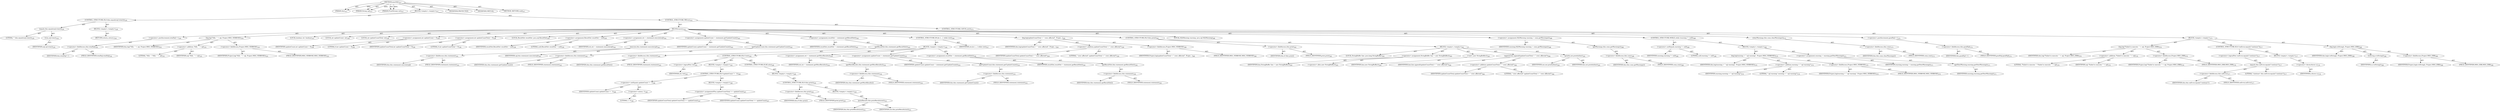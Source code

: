 digraph "execSQL" {  
"111669149715" [label = <(METHOD,execSQL)<SUB>527</SUB>> ]
"115964117005" [label = <(PARAM,this)<SUB>527</SUB>> ]
"115964117032" [label = <(PARAM,String sql)<SUB>527</SUB>> ]
"115964117033" [label = <(PARAM,PrintStream out)<SUB>527</SUB>> ]
"25769803843" [label = <(BLOCK,&lt;empty&gt;,&lt;empty&gt;)<SUB>527</SUB>> ]
"47244640300" [label = <(CONTROL_STRUCTURE,IF,if (this.equals(sql.trim())))<SUB>529</SUB>> ]
"30064771350" [label = <(equals,this.equals(sql.trim()))<SUB>529</SUB>> ]
"90194313254" [label = <(LITERAL,&quot;&quot;,this.equals(sql.trim()))<SUB>529</SUB>> ]
"30064771351" [label = <(trim,sql.trim())<SUB>529</SUB>> ]
"68719476953" [label = <(IDENTIFIER,sql,sql.trim())<SUB>529</SUB>> ]
"25769803844" [label = <(BLOCK,&lt;empty&gt;,&lt;empty&gt;)<SUB>529</SUB>> ]
"146028888067" [label = <(RETURN,return;,return;)<SUB>530</SUB>> ]
"47244640301" [label = <(CONTROL_STRUCTURE,TRY,try)<SUB>533</SUB>> ]
"25769803845" [label = <(BLOCK,try,try)<SUB>533</SUB>> ]
"30064771352" [label = <(&lt;operator&gt;.postIncrement,totalSql++)<SUB>534</SUB>> ]
"30064771353" [label = <(&lt;operator&gt;.fieldAccess,this.totalSql)<SUB>534</SUB>> ]
"68719476954" [label = <(IDENTIFIER,this,totalSql++)> ]
"55834574922" [label = <(FIELD_IDENTIFIER,totalSql,totalSql)<SUB>534</SUB>> ]
"30064771354" [label = <(log,log(&quot;SQL: &quot; + sql, Project.MSG_VERBOSE))<SUB>535</SUB>> ]
"68719476766" [label = <(IDENTIFIER,this,log(&quot;SQL: &quot; + sql, Project.MSG_VERBOSE))<SUB>535</SUB>> ]
"30064771355" [label = <(&lt;operator&gt;.addition,&quot;SQL: &quot; + sql)<SUB>535</SUB>> ]
"90194313255" [label = <(LITERAL,&quot;SQL: &quot;,&quot;SQL: &quot; + sql)<SUB>535</SUB>> ]
"68719476955" [label = <(IDENTIFIER,sql,&quot;SQL: &quot; + sql)<SUB>535</SUB>> ]
"30064771356" [label = <(&lt;operator&gt;.fieldAccess,Project.MSG_VERBOSE)<SUB>535</SUB>> ]
"68719476956" [label = <(IDENTIFIER,Project,log(&quot;SQL: &quot; + sql, Project.MSG_VERBOSE))<SUB>535</SUB>> ]
"55834574923" [label = <(FIELD_IDENTIFIER,MSG_VERBOSE,MSG_VERBOSE)<SUB>535</SUB>> ]
"94489280537" [label = <(LOCAL,boolean ret: boolean)<SUB>537</SUB>> ]
"94489280538" [label = <(LOCAL,int updateCount: int)<SUB>538</SUB>> ]
"94489280539" [label = <(LOCAL,int updateCountTotal: int)<SUB>538</SUB>> ]
"30064771357" [label = <(&lt;operator&gt;.assignment,int updateCount = 0)<SUB>538</SUB>> ]
"68719476957" [label = <(IDENTIFIER,updateCount,int updateCount = 0)<SUB>538</SUB>> ]
"90194313256" [label = <(LITERAL,0,int updateCount = 0)<SUB>538</SUB>> ]
"30064771358" [label = <(&lt;operator&gt;.assignment,int updateCountTotal = 0)<SUB>538</SUB>> ]
"68719476958" [label = <(IDENTIFIER,updateCountTotal,int updateCountTotal = 0)<SUB>538</SUB>> ]
"90194313257" [label = <(LITERAL,0,int updateCountTotal = 0)<SUB>538</SUB>> ]
"94489280540" [label = <(LOCAL,ResultSet resultSet: java.sql.ResultSet)<SUB>539</SUB>> ]
"30064771359" [label = <(&lt;operator&gt;.assignment,ResultSet resultSet = null)<SUB>539</SUB>> ]
"68719476959" [label = <(IDENTIFIER,resultSet,ResultSet resultSet = null)<SUB>539</SUB>> ]
"90194313258" [label = <(LITERAL,null,ResultSet resultSet = null)<SUB>539</SUB>> ]
"30064771360" [label = <(&lt;operator&gt;.assignment,ret = statement.execute(sql))<SUB>541</SUB>> ]
"68719476960" [label = <(IDENTIFIER,ret,ret = statement.execute(sql))<SUB>541</SUB>> ]
"30064771361" [label = <(execute,this.statement.execute(sql))<SUB>541</SUB>> ]
"30064771362" [label = <(&lt;operator&gt;.fieldAccess,this.statement)<SUB>541</SUB>> ]
"68719476961" [label = <(IDENTIFIER,this,this.statement.execute(sql))> ]
"55834574924" [label = <(FIELD_IDENTIFIER,statement,statement)<SUB>541</SUB>> ]
"68719476962" [label = <(IDENTIFIER,sql,this.statement.execute(sql))<SUB>541</SUB>> ]
"30064771363" [label = <(&lt;operator&gt;.assignment,updateCount = statement.getUpdateCount())<SUB>542</SUB>> ]
"68719476963" [label = <(IDENTIFIER,updateCount,updateCount = statement.getUpdateCount())<SUB>542</SUB>> ]
"30064771364" [label = <(getUpdateCount,this.statement.getUpdateCount())<SUB>542</SUB>> ]
"30064771365" [label = <(&lt;operator&gt;.fieldAccess,this.statement)<SUB>542</SUB>> ]
"68719476964" [label = <(IDENTIFIER,this,this.statement.getUpdateCount())> ]
"55834574925" [label = <(FIELD_IDENTIFIER,statement,statement)<SUB>542</SUB>> ]
"30064771366" [label = <(&lt;operator&gt;.assignment,resultSet = statement.getResultSet())<SUB>543</SUB>> ]
"68719476965" [label = <(IDENTIFIER,resultSet,resultSet = statement.getResultSet())<SUB>543</SUB>> ]
"30064771367" [label = <(getResultSet,this.statement.getResultSet())<SUB>543</SUB>> ]
"30064771368" [label = <(&lt;operator&gt;.fieldAccess,this.statement)<SUB>543</SUB>> ]
"68719476966" [label = <(IDENTIFIER,this,this.statement.getResultSet())> ]
"55834574926" [label = <(FIELD_IDENTIFIER,statement,statement)<SUB>543</SUB>> ]
"47244640302" [label = <(CONTROL_STRUCTURE,DO,do {...} while (ret))<SUB>544</SUB>> ]
"25769803846" [label = <(BLOCK,&lt;empty&gt;,&lt;empty&gt;)<SUB>544</SUB>> ]
"47244640303" [label = <(CONTROL_STRUCTURE,IF,if (!ret))<SUB>545</SUB>> ]
"30064771369" [label = <(&lt;operator&gt;.logicalNot,!ret)<SUB>545</SUB>> ]
"68719476967" [label = <(IDENTIFIER,ret,!ret)<SUB>545</SUB>> ]
"25769803847" [label = <(BLOCK,&lt;empty&gt;,&lt;empty&gt;)<SUB>545</SUB>> ]
"47244640304" [label = <(CONTROL_STRUCTURE,IF,if (updateCount != -1))<SUB>546</SUB>> ]
"30064771370" [label = <(&lt;operator&gt;.notEquals,updateCount != -1)<SUB>546</SUB>> ]
"68719476968" [label = <(IDENTIFIER,updateCount,updateCount != -1)<SUB>546</SUB>> ]
"30064771371" [label = <(&lt;operator&gt;.minus,-1)<SUB>546</SUB>> ]
"90194313259" [label = <(LITERAL,1,-1)<SUB>546</SUB>> ]
"25769803848" [label = <(BLOCK,&lt;empty&gt;,&lt;empty&gt;)<SUB>546</SUB>> ]
"30064771372" [label = <(&lt;operator&gt;.assignmentPlus,updateCountTotal += updateCount)<SUB>547</SUB>> ]
"68719476969" [label = <(IDENTIFIER,updateCountTotal,updateCountTotal += updateCount)<SUB>547</SUB>> ]
"68719476970" [label = <(IDENTIFIER,updateCount,updateCountTotal += updateCount)<SUB>547</SUB>> ]
"47244640305" [label = <(CONTROL_STRUCTURE,ELSE,else)<SUB>549</SUB>> ]
"25769803849" [label = <(BLOCK,&lt;empty&gt;,&lt;empty&gt;)<SUB>549</SUB>> ]
"47244640306" [label = <(CONTROL_STRUCTURE,IF,if (this.print))<SUB>550</SUB>> ]
"30064771373" [label = <(&lt;operator&gt;.fieldAccess,this.print)<SUB>550</SUB>> ]
"68719476971" [label = <(IDENTIFIER,this,if (this.print))> ]
"55834574927" [label = <(FIELD_IDENTIFIER,print,print)<SUB>550</SUB>> ]
"25769803850" [label = <(BLOCK,&lt;empty&gt;,&lt;empty&gt;)<SUB>550</SUB>> ]
"30064771374" [label = <(printResults,this.printResults(out))<SUB>551</SUB>> ]
"68719476767" [label = <(IDENTIFIER,this,this.printResults(out))<SUB>551</SUB>> ]
"68719476972" [label = <(IDENTIFIER,out,this.printResults(out))<SUB>551</SUB>> ]
"30064771375" [label = <(&lt;operator&gt;.assignment,ret = statement.getMoreResults())<SUB>554</SUB>> ]
"68719476973" [label = <(IDENTIFIER,ret,ret = statement.getMoreResults())<SUB>554</SUB>> ]
"30064771376" [label = <(getMoreResults,this.statement.getMoreResults())<SUB>554</SUB>> ]
"30064771377" [label = <(&lt;operator&gt;.fieldAccess,this.statement)<SUB>554</SUB>> ]
"68719476974" [label = <(IDENTIFIER,this,this.statement.getMoreResults())> ]
"55834574928" [label = <(FIELD_IDENTIFIER,statement,statement)<SUB>554</SUB>> ]
"30064771378" [label = <(&lt;operator&gt;.assignment,updateCount = statement.getUpdateCount())<SUB>555</SUB>> ]
"68719476975" [label = <(IDENTIFIER,updateCount,updateCount = statement.getUpdateCount())<SUB>555</SUB>> ]
"30064771379" [label = <(getUpdateCount,this.statement.getUpdateCount())<SUB>555</SUB>> ]
"30064771380" [label = <(&lt;operator&gt;.fieldAccess,this.statement)<SUB>555</SUB>> ]
"68719476976" [label = <(IDENTIFIER,this,this.statement.getUpdateCount())> ]
"55834574929" [label = <(FIELD_IDENTIFIER,statement,statement)<SUB>555</SUB>> ]
"30064771381" [label = <(&lt;operator&gt;.assignment,resultSet = statement.getResultSet())<SUB>556</SUB>> ]
"68719476977" [label = <(IDENTIFIER,resultSet,resultSet = statement.getResultSet())<SUB>556</SUB>> ]
"30064771382" [label = <(getResultSet,this.statement.getResultSet())<SUB>556</SUB>> ]
"30064771383" [label = <(&lt;operator&gt;.fieldAccess,this.statement)<SUB>556</SUB>> ]
"68719476978" [label = <(IDENTIFIER,this,this.statement.getResultSet())> ]
"55834574930" [label = <(FIELD_IDENTIFIER,statement,statement)<SUB>556</SUB>> ]
"68719476979" [label = <(IDENTIFIER,ret,do {...} while (ret))<SUB>557</SUB>> ]
"30064771384" [label = <(log,log(updateCountTotal + &quot; rows affected&quot;, Projec...)<SUB>559</SUB>> ]
"68719476768" [label = <(IDENTIFIER,this,log(updateCountTotal + &quot; rows affected&quot;, Projec...)<SUB>559</SUB>> ]
"30064771385" [label = <(&lt;operator&gt;.addition,updateCountTotal + &quot; rows affected&quot;)<SUB>559</SUB>> ]
"68719476980" [label = <(IDENTIFIER,updateCountTotal,updateCountTotal + &quot; rows affected&quot;)<SUB>559</SUB>> ]
"90194313260" [label = <(LITERAL,&quot; rows affected&quot;,updateCountTotal + &quot; rows affected&quot;)<SUB>559</SUB>> ]
"30064771386" [label = <(&lt;operator&gt;.fieldAccess,Project.MSG_VERBOSE)<SUB>560</SUB>> ]
"68719476981" [label = <(IDENTIFIER,Project,log(updateCountTotal + &quot; rows affected&quot;, Projec...)<SUB>560</SUB>> ]
"55834574931" [label = <(FIELD_IDENTIFIER,MSG_VERBOSE,MSG_VERBOSE)<SUB>560</SUB>> ]
"47244640307" [label = <(CONTROL_STRUCTURE,IF,if (this.print))<SUB>562</SUB>> ]
"30064771387" [label = <(&lt;operator&gt;.fieldAccess,this.print)<SUB>562</SUB>> ]
"68719476982" [label = <(IDENTIFIER,this,if (this.print))> ]
"55834574932" [label = <(FIELD_IDENTIFIER,print,print)<SUB>562</SUB>> ]
"25769803851" [label = <(BLOCK,&lt;empty&gt;,&lt;empty&gt;)<SUB>562</SUB>> ]
"94489280541" [label = <(LOCAL,StringBuffer line: java.lang.StringBuffer)<SUB>563</SUB>> ]
"30064771388" [label = <(&lt;operator&gt;.assignment,StringBuffer line = new StringBuffer())<SUB>563</SUB>> ]
"68719476983" [label = <(IDENTIFIER,line,StringBuffer line = new StringBuffer())<SUB>563</SUB>> ]
"30064771389" [label = <(&lt;operator&gt;.alloc,new StringBuffer())<SUB>563</SUB>> ]
"30064771390" [label = <(&lt;init&gt;,new StringBuffer())<SUB>563</SUB>> ]
"68719476984" [label = <(IDENTIFIER,line,new StringBuffer())<SUB>563</SUB>> ]
"30064771391" [label = <(append,line.append(updateCountTotal + &quot; rows affected&quot;))<SUB>564</SUB>> ]
"68719476985" [label = <(IDENTIFIER,line,line.append(updateCountTotal + &quot; rows affected&quot;))<SUB>564</SUB>> ]
"30064771392" [label = <(&lt;operator&gt;.addition,updateCountTotal + &quot; rows affected&quot;)<SUB>564</SUB>> ]
"68719476986" [label = <(IDENTIFIER,updateCountTotal,updateCountTotal + &quot; rows affected&quot;)<SUB>564</SUB>> ]
"90194313261" [label = <(LITERAL,&quot; rows affected&quot;,updateCountTotal + &quot; rows affected&quot;)<SUB>564</SUB>> ]
"30064771393" [label = <(println,out.println(line))<SUB>565</SUB>> ]
"68719476987" [label = <(IDENTIFIER,out,out.println(line))<SUB>565</SUB>> ]
"68719476988" [label = <(IDENTIFIER,line,out.println(line))<SUB>565</SUB>> ]
"94489280542" [label = <(LOCAL,SQLWarning warning: java.sql.SQLWarning)<SUB>568</SUB>> ]
"30064771394" [label = <(&lt;operator&gt;.assignment,SQLWarning warning = conn.getWarnings())<SUB>568</SUB>> ]
"68719476989" [label = <(IDENTIFIER,warning,SQLWarning warning = conn.getWarnings())<SUB>568</SUB>> ]
"30064771395" [label = <(getWarnings,this.conn.getWarnings())<SUB>568</SUB>> ]
"30064771396" [label = <(&lt;operator&gt;.fieldAccess,this.conn)<SUB>568</SUB>> ]
"68719476990" [label = <(IDENTIFIER,this,this.conn.getWarnings())> ]
"55834574933" [label = <(FIELD_IDENTIFIER,conn,conn)<SUB>568</SUB>> ]
"47244640308" [label = <(CONTROL_STRUCTURE,WHILE,while (warning != null))<SUB>569</SUB>> ]
"30064771397" [label = <(&lt;operator&gt;.notEquals,warning != null)<SUB>569</SUB>> ]
"68719476991" [label = <(IDENTIFIER,warning,warning != null)<SUB>569</SUB>> ]
"90194313262" [label = <(LITERAL,null,warning != null)<SUB>569</SUB>> ]
"25769803852" [label = <(BLOCK,&lt;empty&gt;,&lt;empty&gt;)<SUB>569</SUB>> ]
"30064771398" [label = <(log,log(warning + &quot; sql warning&quot;, Project.MSG_VERBOSE))<SUB>570</SUB>> ]
"68719476769" [label = <(IDENTIFIER,this,log(warning + &quot; sql warning&quot;, Project.MSG_VERBOSE))<SUB>570</SUB>> ]
"30064771399" [label = <(&lt;operator&gt;.addition,warning + &quot; sql warning&quot;)<SUB>570</SUB>> ]
"68719476992" [label = <(IDENTIFIER,warning,warning + &quot; sql warning&quot;)<SUB>570</SUB>> ]
"90194313263" [label = <(LITERAL,&quot; sql warning&quot;,warning + &quot; sql warning&quot;)<SUB>570</SUB>> ]
"30064771400" [label = <(&lt;operator&gt;.fieldAccess,Project.MSG_VERBOSE)<SUB>570</SUB>> ]
"68719476993" [label = <(IDENTIFIER,Project,log(warning + &quot; sql warning&quot;, Project.MSG_VERBOSE))<SUB>570</SUB>> ]
"55834574934" [label = <(FIELD_IDENTIFIER,MSG_VERBOSE,MSG_VERBOSE)<SUB>570</SUB>> ]
"30064771401" [label = <(&lt;operator&gt;.assignment,warning = warning.getNextWarning())<SUB>571</SUB>> ]
"68719476994" [label = <(IDENTIFIER,warning,warning = warning.getNextWarning())<SUB>571</SUB>> ]
"30064771402" [label = <(getNextWarning,warning.getNextWarning())<SUB>571</SUB>> ]
"68719476995" [label = <(IDENTIFIER,warning,warning.getNextWarning())<SUB>571</SUB>> ]
"30064771403" [label = <(clearWarnings,this.conn.clearWarnings())<SUB>573</SUB>> ]
"30064771404" [label = <(&lt;operator&gt;.fieldAccess,this.conn)<SUB>573</SUB>> ]
"68719476996" [label = <(IDENTIFIER,this,this.conn.clearWarnings())> ]
"55834574935" [label = <(FIELD_IDENTIFIER,conn,conn)<SUB>573</SUB>> ]
"30064771405" [label = <(&lt;operator&gt;.postIncrement,goodSql++)<SUB>574</SUB>> ]
"30064771406" [label = <(&lt;operator&gt;.fieldAccess,this.goodSql)<SUB>574</SUB>> ]
"68719476997" [label = <(IDENTIFIER,this,goodSql++)> ]
"55834574936" [label = <(FIELD_IDENTIFIER,goodSql,goodSql)<SUB>574</SUB>> ]
"47244640309" [label = <(CONTROL_STRUCTURE,CATCH,catch)<SUB>575</SUB>> ]
"25769803853" [label = <(BLOCK,&lt;empty&gt;,&lt;empty&gt;)<SUB>575</SUB>> ]
"30064771407" [label = <(log,log(&quot;Failed to execute: &quot; + sql, Project.MSG_ERR))<SUB>576</SUB>> ]
"68719476770" [label = <(IDENTIFIER,this,log(&quot;Failed to execute: &quot; + sql, Project.MSG_ERR))<SUB>576</SUB>> ]
"30064771408" [label = <(&lt;operator&gt;.addition,&quot;Failed to execute: &quot; + sql)<SUB>576</SUB>> ]
"90194313264" [label = <(LITERAL,&quot;Failed to execute: &quot;,&quot;Failed to execute: &quot; + sql)<SUB>576</SUB>> ]
"68719476998" [label = <(IDENTIFIER,sql,&quot;Failed to execute: &quot; + sql)<SUB>576</SUB>> ]
"30064771409" [label = <(&lt;operator&gt;.fieldAccess,Project.MSG_ERR)<SUB>576</SUB>> ]
"68719476999" [label = <(IDENTIFIER,Project,log(&quot;Failed to execute: &quot; + sql, Project.MSG_ERR))<SUB>576</SUB>> ]
"55834574937" [label = <(FIELD_IDENTIFIER,MSG_ERR,MSG_ERR)<SUB>576</SUB>> ]
"47244640310" [label = <(CONTROL_STRUCTURE,IF,if (!onError.equals(&quot;continue&quot;)))<SUB>577</SUB>> ]
"30064771410" [label = <(&lt;operator&gt;.logicalNot,!onError.equals(&quot;continue&quot;))<SUB>577</SUB>> ]
"30064771411" [label = <(equals,this.onError.equals(&quot;continue&quot;))<SUB>577</SUB>> ]
"30064771412" [label = <(&lt;operator&gt;.fieldAccess,this.onError)<SUB>577</SUB>> ]
"68719477000" [label = <(IDENTIFIER,this,this.onError.equals(&quot;continue&quot;))> ]
"55834574938" [label = <(FIELD_IDENTIFIER,onError,onError)<SUB>577</SUB>> ]
"90194313265" [label = <(LITERAL,&quot;continue&quot;,this.onError.equals(&quot;continue&quot;))<SUB>577</SUB>> ]
"25769803854" [label = <(BLOCK,&lt;empty&gt;,&lt;empty&gt;)<SUB>577</SUB>> ]
"30064771413" [label = <(&lt;operator&gt;.throw,throw e;)<SUB>578</SUB>> ]
"68719477001" [label = <(IDENTIFIER,e,throw e;)<SUB>578</SUB>> ]
"30064771414" [label = <(log,log(e.toString(), Project.MSG_ERR))<SUB>580</SUB>> ]
"68719476771" [label = <(IDENTIFIER,this,log(e.toString(), Project.MSG_ERR))<SUB>580</SUB>> ]
"30064771415" [label = <(toString,e.toString())<SUB>580</SUB>> ]
"68719477002" [label = <(IDENTIFIER,e,e.toString())<SUB>580</SUB>> ]
"30064771416" [label = <(&lt;operator&gt;.fieldAccess,Project.MSG_ERR)<SUB>580</SUB>> ]
"68719477003" [label = <(IDENTIFIER,Project,log(e.toString(), Project.MSG_ERR))<SUB>580</SUB>> ]
"55834574939" [label = <(FIELD_IDENTIFIER,MSG_ERR,MSG_ERR)<SUB>580</SUB>> ]
"133143986236" [label = <(MODIFIER,PROTECTED)> ]
"133143986237" [label = <(MODIFIER,VIRTUAL)> ]
"128849018899" [label = <(METHOD_RETURN,void)<SUB>527</SUB>> ]
  "111669149715" -> "115964117005"  [ label = "AST: "] 
  "111669149715" -> "115964117032"  [ label = "AST: "] 
  "111669149715" -> "115964117033"  [ label = "AST: "] 
  "111669149715" -> "25769803843"  [ label = "AST: "] 
  "111669149715" -> "133143986236"  [ label = "AST: "] 
  "111669149715" -> "133143986237"  [ label = "AST: "] 
  "111669149715" -> "128849018899"  [ label = "AST: "] 
  "25769803843" -> "47244640300"  [ label = "AST: "] 
  "25769803843" -> "47244640301"  [ label = "AST: "] 
  "47244640300" -> "30064771350"  [ label = "AST: "] 
  "47244640300" -> "25769803844"  [ label = "AST: "] 
  "30064771350" -> "90194313254"  [ label = "AST: "] 
  "30064771350" -> "30064771351"  [ label = "AST: "] 
  "30064771351" -> "68719476953"  [ label = "AST: "] 
  "25769803844" -> "146028888067"  [ label = "AST: "] 
  "47244640301" -> "25769803845"  [ label = "AST: "] 
  "47244640301" -> "47244640309"  [ label = "AST: "] 
  "25769803845" -> "30064771352"  [ label = "AST: "] 
  "25769803845" -> "30064771354"  [ label = "AST: "] 
  "25769803845" -> "94489280537"  [ label = "AST: "] 
  "25769803845" -> "94489280538"  [ label = "AST: "] 
  "25769803845" -> "94489280539"  [ label = "AST: "] 
  "25769803845" -> "30064771357"  [ label = "AST: "] 
  "25769803845" -> "30064771358"  [ label = "AST: "] 
  "25769803845" -> "94489280540"  [ label = "AST: "] 
  "25769803845" -> "30064771359"  [ label = "AST: "] 
  "25769803845" -> "30064771360"  [ label = "AST: "] 
  "25769803845" -> "30064771363"  [ label = "AST: "] 
  "25769803845" -> "30064771366"  [ label = "AST: "] 
  "25769803845" -> "47244640302"  [ label = "AST: "] 
  "25769803845" -> "30064771384"  [ label = "AST: "] 
  "25769803845" -> "47244640307"  [ label = "AST: "] 
  "25769803845" -> "94489280542"  [ label = "AST: "] 
  "25769803845" -> "30064771394"  [ label = "AST: "] 
  "25769803845" -> "47244640308"  [ label = "AST: "] 
  "25769803845" -> "30064771403"  [ label = "AST: "] 
  "25769803845" -> "30064771405"  [ label = "AST: "] 
  "30064771352" -> "30064771353"  [ label = "AST: "] 
  "30064771353" -> "68719476954"  [ label = "AST: "] 
  "30064771353" -> "55834574922"  [ label = "AST: "] 
  "30064771354" -> "68719476766"  [ label = "AST: "] 
  "30064771354" -> "30064771355"  [ label = "AST: "] 
  "30064771354" -> "30064771356"  [ label = "AST: "] 
  "30064771355" -> "90194313255"  [ label = "AST: "] 
  "30064771355" -> "68719476955"  [ label = "AST: "] 
  "30064771356" -> "68719476956"  [ label = "AST: "] 
  "30064771356" -> "55834574923"  [ label = "AST: "] 
  "30064771357" -> "68719476957"  [ label = "AST: "] 
  "30064771357" -> "90194313256"  [ label = "AST: "] 
  "30064771358" -> "68719476958"  [ label = "AST: "] 
  "30064771358" -> "90194313257"  [ label = "AST: "] 
  "30064771359" -> "68719476959"  [ label = "AST: "] 
  "30064771359" -> "90194313258"  [ label = "AST: "] 
  "30064771360" -> "68719476960"  [ label = "AST: "] 
  "30064771360" -> "30064771361"  [ label = "AST: "] 
  "30064771361" -> "30064771362"  [ label = "AST: "] 
  "30064771361" -> "68719476962"  [ label = "AST: "] 
  "30064771362" -> "68719476961"  [ label = "AST: "] 
  "30064771362" -> "55834574924"  [ label = "AST: "] 
  "30064771363" -> "68719476963"  [ label = "AST: "] 
  "30064771363" -> "30064771364"  [ label = "AST: "] 
  "30064771364" -> "30064771365"  [ label = "AST: "] 
  "30064771365" -> "68719476964"  [ label = "AST: "] 
  "30064771365" -> "55834574925"  [ label = "AST: "] 
  "30064771366" -> "68719476965"  [ label = "AST: "] 
  "30064771366" -> "30064771367"  [ label = "AST: "] 
  "30064771367" -> "30064771368"  [ label = "AST: "] 
  "30064771368" -> "68719476966"  [ label = "AST: "] 
  "30064771368" -> "55834574926"  [ label = "AST: "] 
  "47244640302" -> "25769803846"  [ label = "AST: "] 
  "47244640302" -> "68719476979"  [ label = "AST: "] 
  "25769803846" -> "47244640303"  [ label = "AST: "] 
  "25769803846" -> "30064771375"  [ label = "AST: "] 
  "25769803846" -> "30064771378"  [ label = "AST: "] 
  "25769803846" -> "30064771381"  [ label = "AST: "] 
  "47244640303" -> "30064771369"  [ label = "AST: "] 
  "47244640303" -> "25769803847"  [ label = "AST: "] 
  "47244640303" -> "47244640305"  [ label = "AST: "] 
  "30064771369" -> "68719476967"  [ label = "AST: "] 
  "25769803847" -> "47244640304"  [ label = "AST: "] 
  "47244640304" -> "30064771370"  [ label = "AST: "] 
  "47244640304" -> "25769803848"  [ label = "AST: "] 
  "30064771370" -> "68719476968"  [ label = "AST: "] 
  "30064771370" -> "30064771371"  [ label = "AST: "] 
  "30064771371" -> "90194313259"  [ label = "AST: "] 
  "25769803848" -> "30064771372"  [ label = "AST: "] 
  "30064771372" -> "68719476969"  [ label = "AST: "] 
  "30064771372" -> "68719476970"  [ label = "AST: "] 
  "47244640305" -> "25769803849"  [ label = "AST: "] 
  "25769803849" -> "47244640306"  [ label = "AST: "] 
  "47244640306" -> "30064771373"  [ label = "AST: "] 
  "47244640306" -> "25769803850"  [ label = "AST: "] 
  "30064771373" -> "68719476971"  [ label = "AST: "] 
  "30064771373" -> "55834574927"  [ label = "AST: "] 
  "25769803850" -> "30064771374"  [ label = "AST: "] 
  "30064771374" -> "68719476767"  [ label = "AST: "] 
  "30064771374" -> "68719476972"  [ label = "AST: "] 
  "30064771375" -> "68719476973"  [ label = "AST: "] 
  "30064771375" -> "30064771376"  [ label = "AST: "] 
  "30064771376" -> "30064771377"  [ label = "AST: "] 
  "30064771377" -> "68719476974"  [ label = "AST: "] 
  "30064771377" -> "55834574928"  [ label = "AST: "] 
  "30064771378" -> "68719476975"  [ label = "AST: "] 
  "30064771378" -> "30064771379"  [ label = "AST: "] 
  "30064771379" -> "30064771380"  [ label = "AST: "] 
  "30064771380" -> "68719476976"  [ label = "AST: "] 
  "30064771380" -> "55834574929"  [ label = "AST: "] 
  "30064771381" -> "68719476977"  [ label = "AST: "] 
  "30064771381" -> "30064771382"  [ label = "AST: "] 
  "30064771382" -> "30064771383"  [ label = "AST: "] 
  "30064771383" -> "68719476978"  [ label = "AST: "] 
  "30064771383" -> "55834574930"  [ label = "AST: "] 
  "30064771384" -> "68719476768"  [ label = "AST: "] 
  "30064771384" -> "30064771385"  [ label = "AST: "] 
  "30064771384" -> "30064771386"  [ label = "AST: "] 
  "30064771385" -> "68719476980"  [ label = "AST: "] 
  "30064771385" -> "90194313260"  [ label = "AST: "] 
  "30064771386" -> "68719476981"  [ label = "AST: "] 
  "30064771386" -> "55834574931"  [ label = "AST: "] 
  "47244640307" -> "30064771387"  [ label = "AST: "] 
  "47244640307" -> "25769803851"  [ label = "AST: "] 
  "30064771387" -> "68719476982"  [ label = "AST: "] 
  "30064771387" -> "55834574932"  [ label = "AST: "] 
  "25769803851" -> "94489280541"  [ label = "AST: "] 
  "25769803851" -> "30064771388"  [ label = "AST: "] 
  "25769803851" -> "30064771390"  [ label = "AST: "] 
  "25769803851" -> "30064771391"  [ label = "AST: "] 
  "25769803851" -> "30064771393"  [ label = "AST: "] 
  "30064771388" -> "68719476983"  [ label = "AST: "] 
  "30064771388" -> "30064771389"  [ label = "AST: "] 
  "30064771390" -> "68719476984"  [ label = "AST: "] 
  "30064771391" -> "68719476985"  [ label = "AST: "] 
  "30064771391" -> "30064771392"  [ label = "AST: "] 
  "30064771392" -> "68719476986"  [ label = "AST: "] 
  "30064771392" -> "90194313261"  [ label = "AST: "] 
  "30064771393" -> "68719476987"  [ label = "AST: "] 
  "30064771393" -> "68719476988"  [ label = "AST: "] 
  "30064771394" -> "68719476989"  [ label = "AST: "] 
  "30064771394" -> "30064771395"  [ label = "AST: "] 
  "30064771395" -> "30064771396"  [ label = "AST: "] 
  "30064771396" -> "68719476990"  [ label = "AST: "] 
  "30064771396" -> "55834574933"  [ label = "AST: "] 
  "47244640308" -> "30064771397"  [ label = "AST: "] 
  "47244640308" -> "25769803852"  [ label = "AST: "] 
  "30064771397" -> "68719476991"  [ label = "AST: "] 
  "30064771397" -> "90194313262"  [ label = "AST: "] 
  "25769803852" -> "30064771398"  [ label = "AST: "] 
  "25769803852" -> "30064771401"  [ label = "AST: "] 
  "30064771398" -> "68719476769"  [ label = "AST: "] 
  "30064771398" -> "30064771399"  [ label = "AST: "] 
  "30064771398" -> "30064771400"  [ label = "AST: "] 
  "30064771399" -> "68719476992"  [ label = "AST: "] 
  "30064771399" -> "90194313263"  [ label = "AST: "] 
  "30064771400" -> "68719476993"  [ label = "AST: "] 
  "30064771400" -> "55834574934"  [ label = "AST: "] 
  "30064771401" -> "68719476994"  [ label = "AST: "] 
  "30064771401" -> "30064771402"  [ label = "AST: "] 
  "30064771402" -> "68719476995"  [ label = "AST: "] 
  "30064771403" -> "30064771404"  [ label = "AST: "] 
  "30064771404" -> "68719476996"  [ label = "AST: "] 
  "30064771404" -> "55834574935"  [ label = "AST: "] 
  "30064771405" -> "30064771406"  [ label = "AST: "] 
  "30064771406" -> "68719476997"  [ label = "AST: "] 
  "30064771406" -> "55834574936"  [ label = "AST: "] 
  "47244640309" -> "25769803853"  [ label = "AST: "] 
  "25769803853" -> "30064771407"  [ label = "AST: "] 
  "25769803853" -> "47244640310"  [ label = "AST: "] 
  "25769803853" -> "30064771414"  [ label = "AST: "] 
  "30064771407" -> "68719476770"  [ label = "AST: "] 
  "30064771407" -> "30064771408"  [ label = "AST: "] 
  "30064771407" -> "30064771409"  [ label = "AST: "] 
  "30064771408" -> "90194313264"  [ label = "AST: "] 
  "30064771408" -> "68719476998"  [ label = "AST: "] 
  "30064771409" -> "68719476999"  [ label = "AST: "] 
  "30064771409" -> "55834574937"  [ label = "AST: "] 
  "47244640310" -> "30064771410"  [ label = "AST: "] 
  "47244640310" -> "25769803854"  [ label = "AST: "] 
  "30064771410" -> "30064771411"  [ label = "AST: "] 
  "30064771411" -> "30064771412"  [ label = "AST: "] 
  "30064771411" -> "90194313265"  [ label = "AST: "] 
  "30064771412" -> "68719477000"  [ label = "AST: "] 
  "30064771412" -> "55834574938"  [ label = "AST: "] 
  "25769803854" -> "30064771413"  [ label = "AST: "] 
  "30064771413" -> "68719477001"  [ label = "AST: "] 
  "30064771414" -> "68719476771"  [ label = "AST: "] 
  "30064771414" -> "30064771415"  [ label = "AST: "] 
  "30064771414" -> "30064771416"  [ label = "AST: "] 
  "30064771415" -> "68719477002"  [ label = "AST: "] 
  "30064771416" -> "68719477003"  [ label = "AST: "] 
  "30064771416" -> "55834574939"  [ label = "AST: "] 
  "111669149715" -> "115964117005"  [ label = "DDG: "] 
  "111669149715" -> "115964117032"  [ label = "DDG: "] 
  "111669149715" -> "115964117033"  [ label = "DDG: "] 
}
